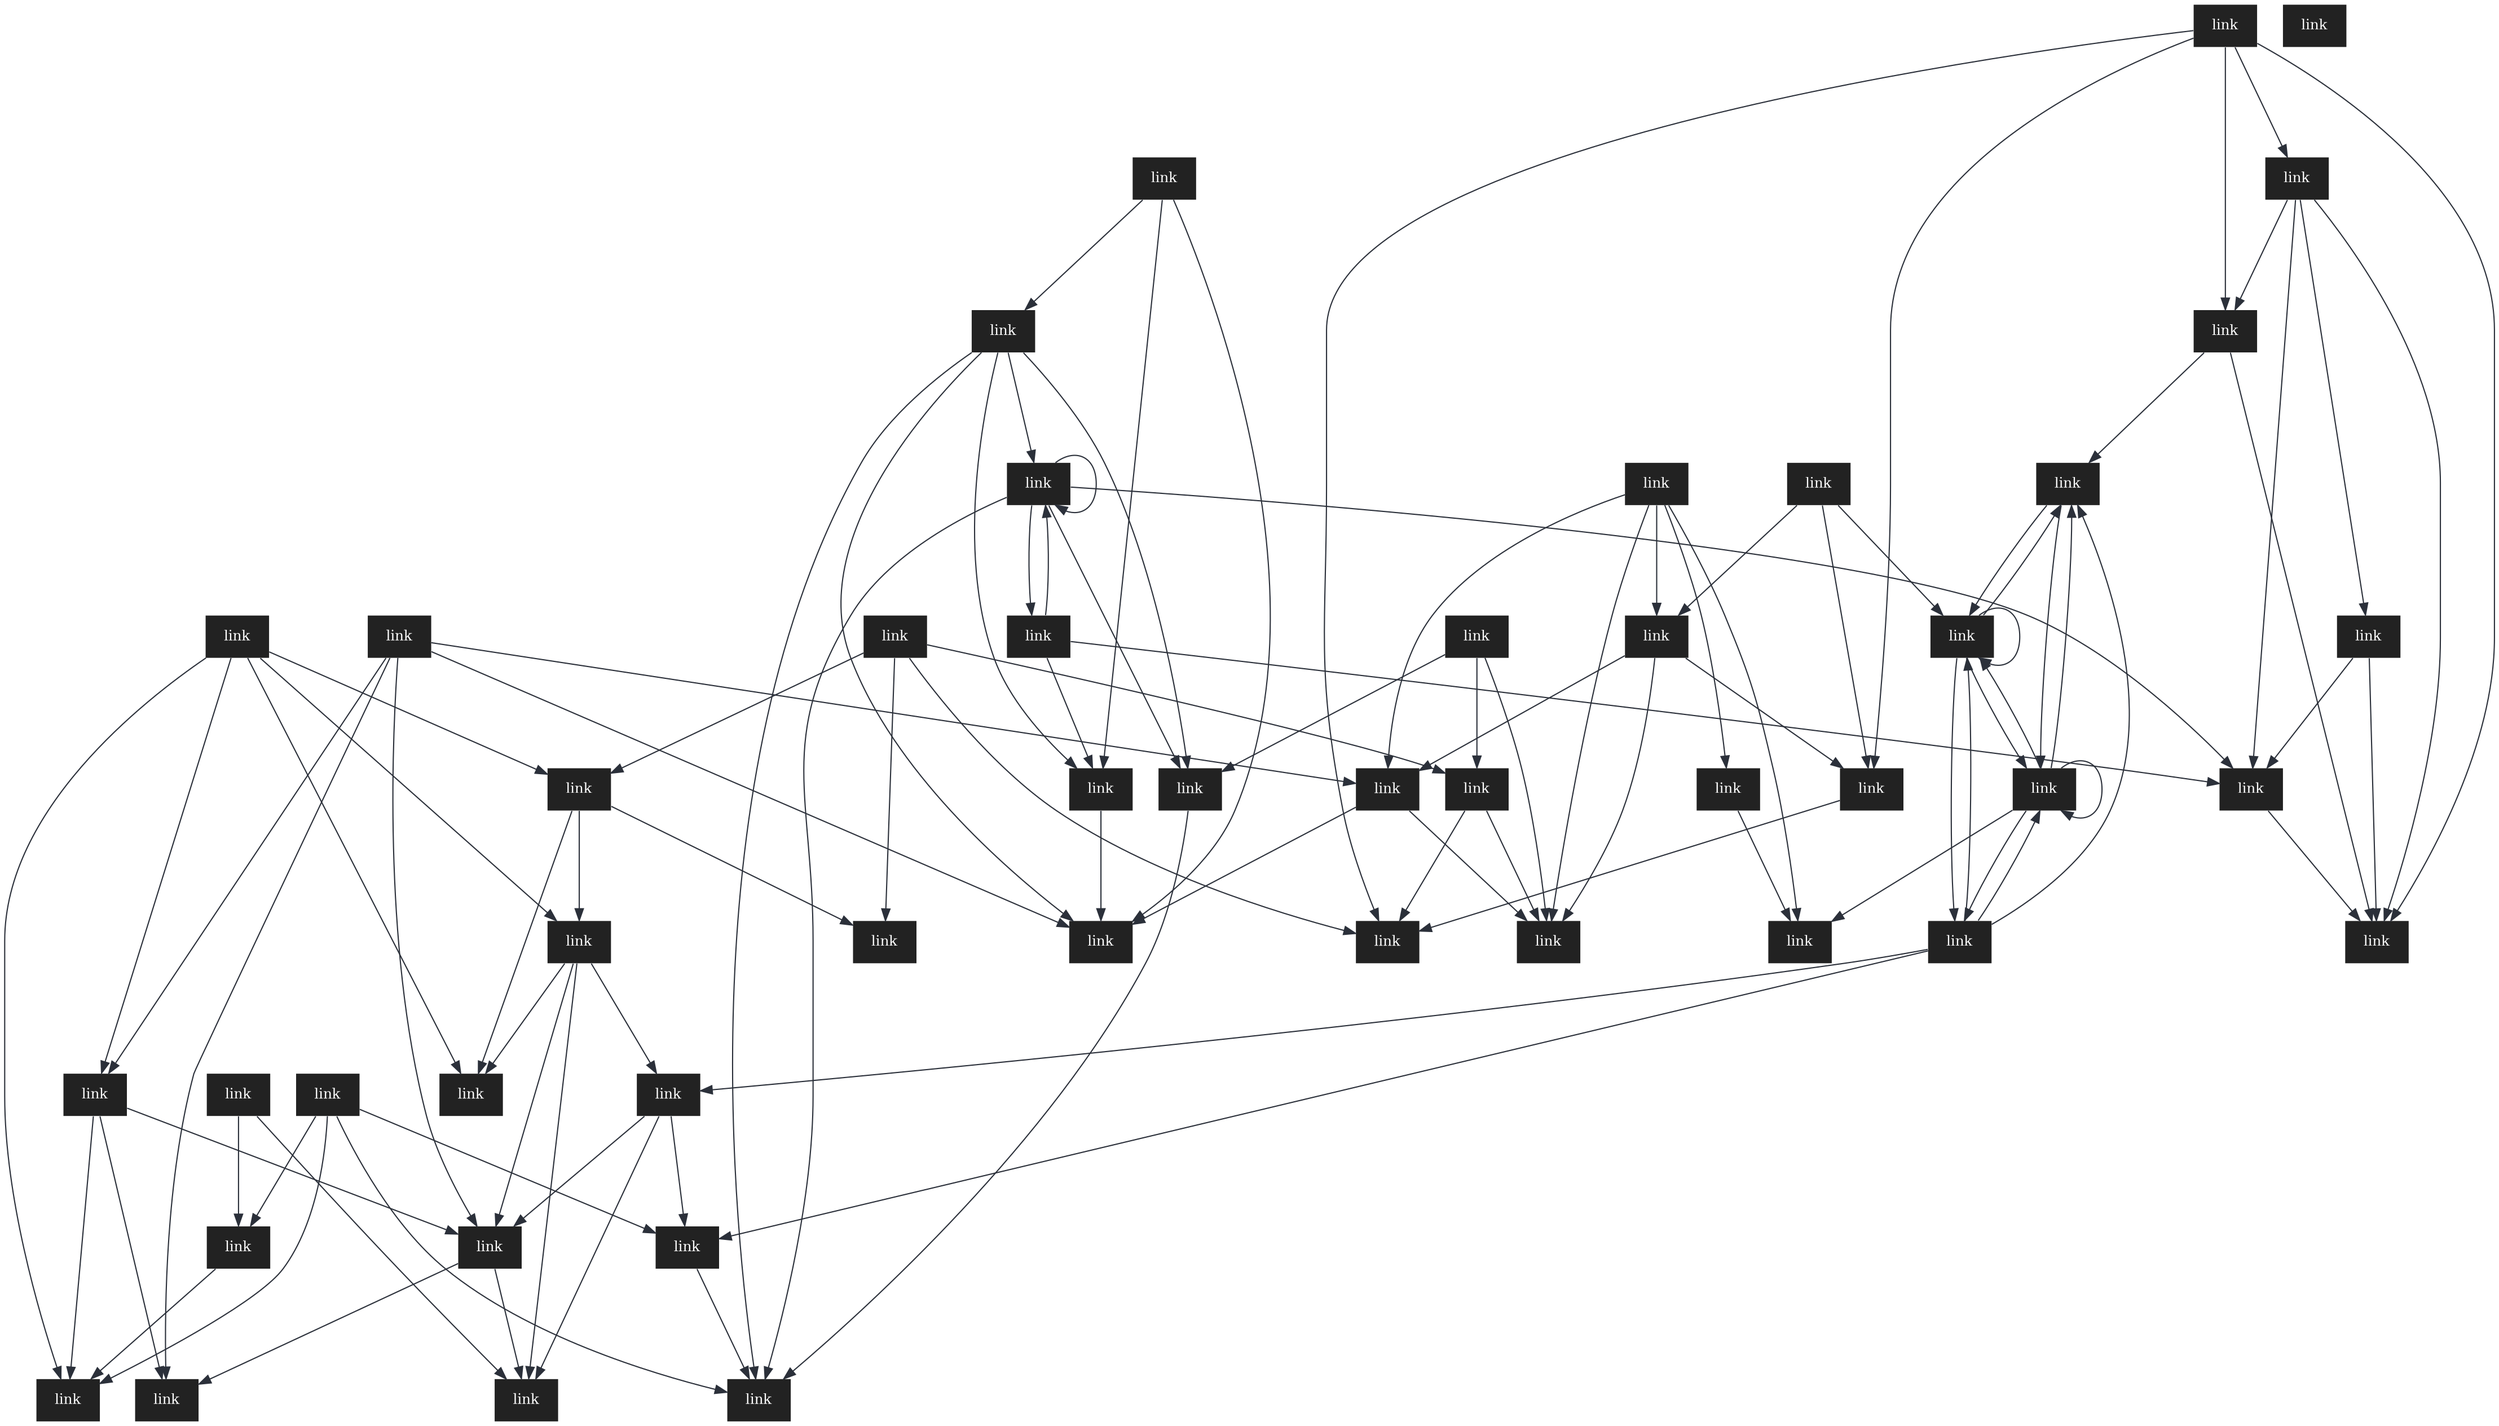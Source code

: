 digraph G {
    rankdir="TB";
    splines=true;
    overlap=false;
    nodesep="0.3";
    ranksep="1.3";
    labelloc="t";
    fontname="Lato";
    node [ shape="plaintext" style="filled, rounded" fontsize=12]
    edge [ fontname="Lato" color="#2B303A" fontsize=8]

  node [style="filled, dashed" fillcolor="#8194a0" fontcolor="#ffffff" penwidth=1 color="#dddddd"]; {
    }
  node [style="filled, dashed" fillcolor="#426070" fontcolor="#ffffff" penwidth=1 color="#dddddd"]; {
    }
  node [style="filled, dashed" fillcolor="#002a41" fontcolor="#ffffff" penwidth=1 color="#dddddd"]; {
    }
  node [style="filled, dashed" fillcolor="#224558" fontcolor="#ffffff" penwidth=1 color="#dddddd"]; {
    }
  node [style="filled, dashed" fillcolor="#222222" fontcolor="#ffffff" penwidth=1 color="#dddddd"]; {
            n_drone_03_drone_09[label="link"];
            n_drone_03_drone_31[label="link"];
            n_drone_04_drone_35[label="link"];
            n_drone_05_drone_17[label="link"];
            n_drone_05_drone_28[label="link"];
            n_drone_05_drone_30[label="link"];
            n_drone_06_drone_02[label="link"];
            n_drone_06_drone_03[label="link"];
            n_drone_06_drone_35[label="link"];
            n_drone_09_drone_02[label="link"];
            n_drone_09_drone_10[label="link"];
            n_drone_10_drone_38[label="link"];
            n_drone_11_drone_09[label="link"];
            n_drone_13_drone_24[label="link"];
            n_drone_14_drone_39[label="link"];
            n_drone_15_drone_07[label="link"];
            n_drone_15_drone_23[label="link"];
            n_drone_17_drone_10[label="link"];
            n_drone_17_drone_24[label="link"];
            n_drone_18_drone_17[label="link"];
            n_drone_18_drone_21[label="link"];
            n_drone_18_drone_22[label="link"];
            n_drone_19_drone_15[label="link"];
            n_drone_23_drone_15[label="link"];
            n_drone_23_drone_25[label="link"];
            n_drone_25_drone_24[label="link"];
            n_drone_26_drone_13[label="link"];
            n_drone_26_drone_13[label="link"];
            n_drone_26_drone_21[label="link"];
            n_drone_26_drone_21[label="link"];
            n_drone_26_drone_32[label="link"];
            n_drone_27_drone_06[label="link"];
            n_drone_28_drone_40[label="link"];
            n_drone_29_drone_23[label="link"];
            n_drone_29_drone_26[label="link"];
            n_drone_30_drone_25[label="link"];
            n_drone_31_drone_12[label="link"];
            n_drone_31_drone_33[label="link"];
            n_drone_32_drone_02[label="link"];
            n_drone_32_drone_33[label="link"];
            n_drone_35_drone_30[label="link"];
            n_drone_36_drone_19[label="link"];
            n_drone_37_drone_02[label="link"];
            n_drone_37_drone_12[label="link"];
            n_drone_38_drone_16[label="link"];
            n_drone_38_drone_36[label="link"];
            n_drone_40_drone_19[label="link"];
            n_drone_40_drone_19[label="link"];
            n_drone_40_drone_33[label="link"];
            n_drone_40_drone_38[label="link"];
    }
  node [style="filled, dashed" fillcolor="#222222" fontcolor="#ffffff" penwidth=1 color="#dddddd"]; {
    }

node [style="filled, rounded" fillcolor="#dddddd" fontcolor="#000000"];

    n_drone_03_drone_09[label="link"];
    n_drone_03_drone_31[label="link"];
    n_drone_04_drone_35[label="link"];
    n_drone_05_drone_17[label="link"];
    n_drone_05_drone_28[label="link"];
    n_drone_05_drone_30[label="link"];
    n_drone_06_drone_02[label="link"];
    n_drone_06_drone_03[label="link"];
    n_drone_06_drone_35[label="link"];
    n_drone_09_drone_02[label="link"];
    n_drone_09_drone_10[label="link"];
    n_drone_10_drone_38[label="link"];
    n_drone_11_drone_09[label="link"];
    n_drone_13_drone_24[label="link"];
    n_drone_14_drone_39[label="link"];
    n_drone_15_drone_07[label="link"];
    n_drone_15_drone_23[label="link"];
    n_drone_17_drone_10[label="link"];
    n_drone_17_drone_24[label="link"];
    n_drone_18_drone_17[label="link"];
    n_drone_18_drone_21[label="link"];
    n_drone_18_drone_22[label="link"];
    n_drone_19_drone_15[label="link"];
    n_drone_23_drone_15[label="link"];
    n_drone_23_drone_25[label="link"];
    n_drone_25_drone_24[label="link"];
    n_drone_26_drone_13[label="link"];
    n_drone_26_drone_13[label="link"];
    n_drone_26_drone_21[label="link"];
    n_drone_26_drone_21[label="link"];
    n_drone_26_drone_32[label="link"];
    n_drone_27_drone_06[label="link"];
    n_drone_28_drone_40[label="link"];
    n_drone_29_drone_23[label="link"];
    n_drone_29_drone_26[label="link"];
    n_drone_30_drone_25[label="link"];
    n_drone_31_drone_12[label="link"];
    n_drone_31_drone_33[label="link"];
    n_drone_32_drone_02[label="link"];
    n_drone_32_drone_33[label="link"];
    n_drone_35_drone_30[label="link"];
    n_drone_36_drone_19[label="link"];
    n_drone_37_drone_02[label="link"];
    n_drone_37_drone_12[label="link"];
    n_drone_38_drone_16[label="link"];
    n_drone_38_drone_36[label="link"];
    n_drone_40_drone_19[label="link"];
    n_drone_40_drone_19[label="link"];
    n_drone_40_drone_33[label="link"];
    n_drone_40_drone_38[label="link"];

      n_drone_03_drone_09 -> n_drone_03_drone_31;
      n_drone_03_drone_09 -> n_drone_09_drone_02;
      n_drone_03_drone_09 -> n_drone_11_drone_09;
      n_drone_05_drone_28 -> n_drone_05_drone_17;
      n_drone_05_drone_28 -> n_drone_05_drone_30;
      n_drone_05_drone_28 -> n_drone_28_drone_40;
      n_drone_05_drone_30 -> n_drone_05_drone_17;
      n_drone_05_drone_30 -> n_drone_30_drone_25;
      n_drone_06_drone_02 -> n_drone_09_drone_02;
      n_drone_06_drone_02 -> n_drone_27_drone_06;
      n_drone_06_drone_02 -> n_drone_32_drone_02;
      n_drone_06_drone_02 -> n_drone_37_drone_02;
      n_drone_06_drone_03 -> n_drone_03_drone_09;
      n_drone_06_drone_03 -> n_drone_03_drone_31;
      n_drone_06_drone_03 -> n_drone_06_drone_02;
      n_drone_06_drone_03 -> n_drone_06_drone_35;
      n_drone_06_drone_03 -> n_drone_27_drone_06;
      n_drone_06_drone_35 -> n_drone_04_drone_35;
      n_drone_06_drone_35 -> n_drone_06_drone_02;
      n_drone_06_drone_35 -> n_drone_27_drone_06;
      n_drone_09_drone_02 -> n_drone_11_drone_09;
      n_drone_09_drone_02 -> n_drone_37_drone_02;
      n_drone_09_drone_10 -> n_drone_03_drone_09;
      n_drone_09_drone_10 -> n_drone_09_drone_02;
      n_drone_09_drone_10 -> n_drone_10_drone_38;
      n_drone_09_drone_10 -> n_drone_11_drone_09;
      n_drone_09_drone_10 -> n_drone_17_drone_10;
      n_drone_13_drone_24 -> n_drone_17_drone_24;
      n_drone_13_drone_24 -> n_drone_25_drone_24;
      n_drone_13_drone_24 -> n_drone_26_drone_13;
      n_drone_15_drone_07 -> n_drone_19_drone_15;
      n_drone_15_drone_07 -> n_drone_23_drone_15;
      n_drone_15_drone_23 -> n_drone_15_drone_07;
      n_drone_15_drone_23 -> n_drone_19_drone_15;
      n_drone_15_drone_23 -> n_drone_23_drone_15;
      n_drone_15_drone_23 -> n_drone_29_drone_23;
      n_drone_17_drone_10 -> n_drone_05_drone_17;
      n_drone_17_drone_10 -> n_drone_10_drone_38;
      n_drone_17_drone_24 -> n_drone_05_drone_17;
      n_drone_17_drone_24 -> n_drone_17_drone_10;
      n_drone_17_drone_24 -> n_drone_25_drone_24;
      n_drone_18_drone_17 -> n_drone_05_drone_17;
      n_drone_18_drone_17 -> n_drone_17_drone_10;
      n_drone_18_drone_17 -> n_drone_17_drone_24;
      n_drone_18_drone_17 -> n_drone_18_drone_21;
      n_drone_18_drone_17 -> n_drone_18_drone_22;
      n_drone_18_drone_22 -> n_drone_18_drone_21;
      n_drone_19_drone_15 -> n_drone_23_drone_15;
      n_drone_23_drone_25 -> n_drone_15_drone_23;
      n_drone_23_drone_25 -> n_drone_23_drone_15;
      n_drone_23_drone_25 -> n_drone_25_drone_24;
      n_drone_23_drone_25 -> n_drone_29_drone_23;
      n_drone_23_drone_25 -> n_drone_30_drone_25;
      n_drone_25_drone_24 -> n_drone_30_drone_25;
      n_drone_26_drone_13 -> n_drone_26_drone_13;
      n_drone_26_drone_13 -> n_drone_26_drone_21;
      n_drone_26_drone_13 -> n_drone_26_drone_32;
      n_drone_26_drone_13 -> n_drone_29_drone_26;
      n_drone_26_drone_21 -> n_drone_18_drone_21;
      n_drone_26_drone_21 -> n_drone_26_drone_13;
      n_drone_26_drone_21 -> n_drone_26_drone_21;
      n_drone_26_drone_21 -> n_drone_26_drone_32;
      n_drone_26_drone_21 -> n_drone_29_drone_26;
      n_drone_26_drone_32 -> n_drone_26_drone_13;
      n_drone_26_drone_32 -> n_drone_26_drone_21;
      n_drone_26_drone_32 -> n_drone_29_drone_26;
      n_drone_26_drone_32 -> n_drone_32_drone_02;
      n_drone_26_drone_32 -> n_drone_32_drone_33;
      n_drone_28_drone_40 -> n_drone_40_drone_33;
      n_drone_29_drone_23 -> n_drone_23_drone_15;
      n_drone_29_drone_23 -> n_drone_29_drone_26;
      n_drone_29_drone_26 -> n_drone_26_drone_13;
      n_drone_29_drone_26 -> n_drone_26_drone_21;
      n_drone_31_drone_12 -> n_drone_03_drone_31;
      n_drone_31_drone_33 -> n_drone_03_drone_31;
      n_drone_31_drone_33 -> n_drone_31_drone_12;
      n_drone_31_drone_33 -> n_drone_32_drone_33;
      n_drone_31_drone_33 -> n_drone_40_drone_33;
      n_drone_32_drone_02 -> n_drone_09_drone_02;
      n_drone_32_drone_02 -> n_drone_32_drone_33;
      n_drone_32_drone_02 -> n_drone_37_drone_02;
      n_drone_32_drone_33 -> n_drone_40_drone_33;
      n_drone_35_drone_30 -> n_drone_04_drone_35;
      n_drone_35_drone_30 -> n_drone_05_drone_30;
      n_drone_35_drone_30 -> n_drone_06_drone_35;
      n_drone_35_drone_30 -> n_drone_30_drone_25;
      n_drone_36_drone_19 -> n_drone_19_drone_15;
      n_drone_36_drone_19 -> n_drone_38_drone_36;
      n_drone_36_drone_19 -> n_drone_40_drone_19;
      n_drone_37_drone_12 -> n_drone_31_drone_12;
      n_drone_37_drone_12 -> n_drone_37_drone_02;
      n_drone_38_drone_16 -> n_drone_10_drone_38;
      n_drone_38_drone_16 -> n_drone_38_drone_36;
      n_drone_38_drone_16 -> n_drone_40_drone_38;
      n_drone_38_drone_36 -> n_drone_10_drone_38;
      n_drone_40_drone_19 -> n_drone_19_drone_15;
      n_drone_40_drone_19 -> n_drone_28_drone_40;
      n_drone_40_drone_19 -> n_drone_36_drone_19;
      n_drone_40_drone_19 -> n_drone_40_drone_19;
      n_drone_40_drone_19 -> n_drone_40_drone_33;
      n_drone_40_drone_38 -> n_drone_10_drone_38;
      n_drone_40_drone_38 -> n_drone_28_drone_40;
      n_drone_40_drone_38 -> n_drone_38_drone_36;
      n_drone_40_drone_38 -> n_drone_40_drone_19;
      n_drone_40_drone_38 -> n_drone_40_drone_33;
}

